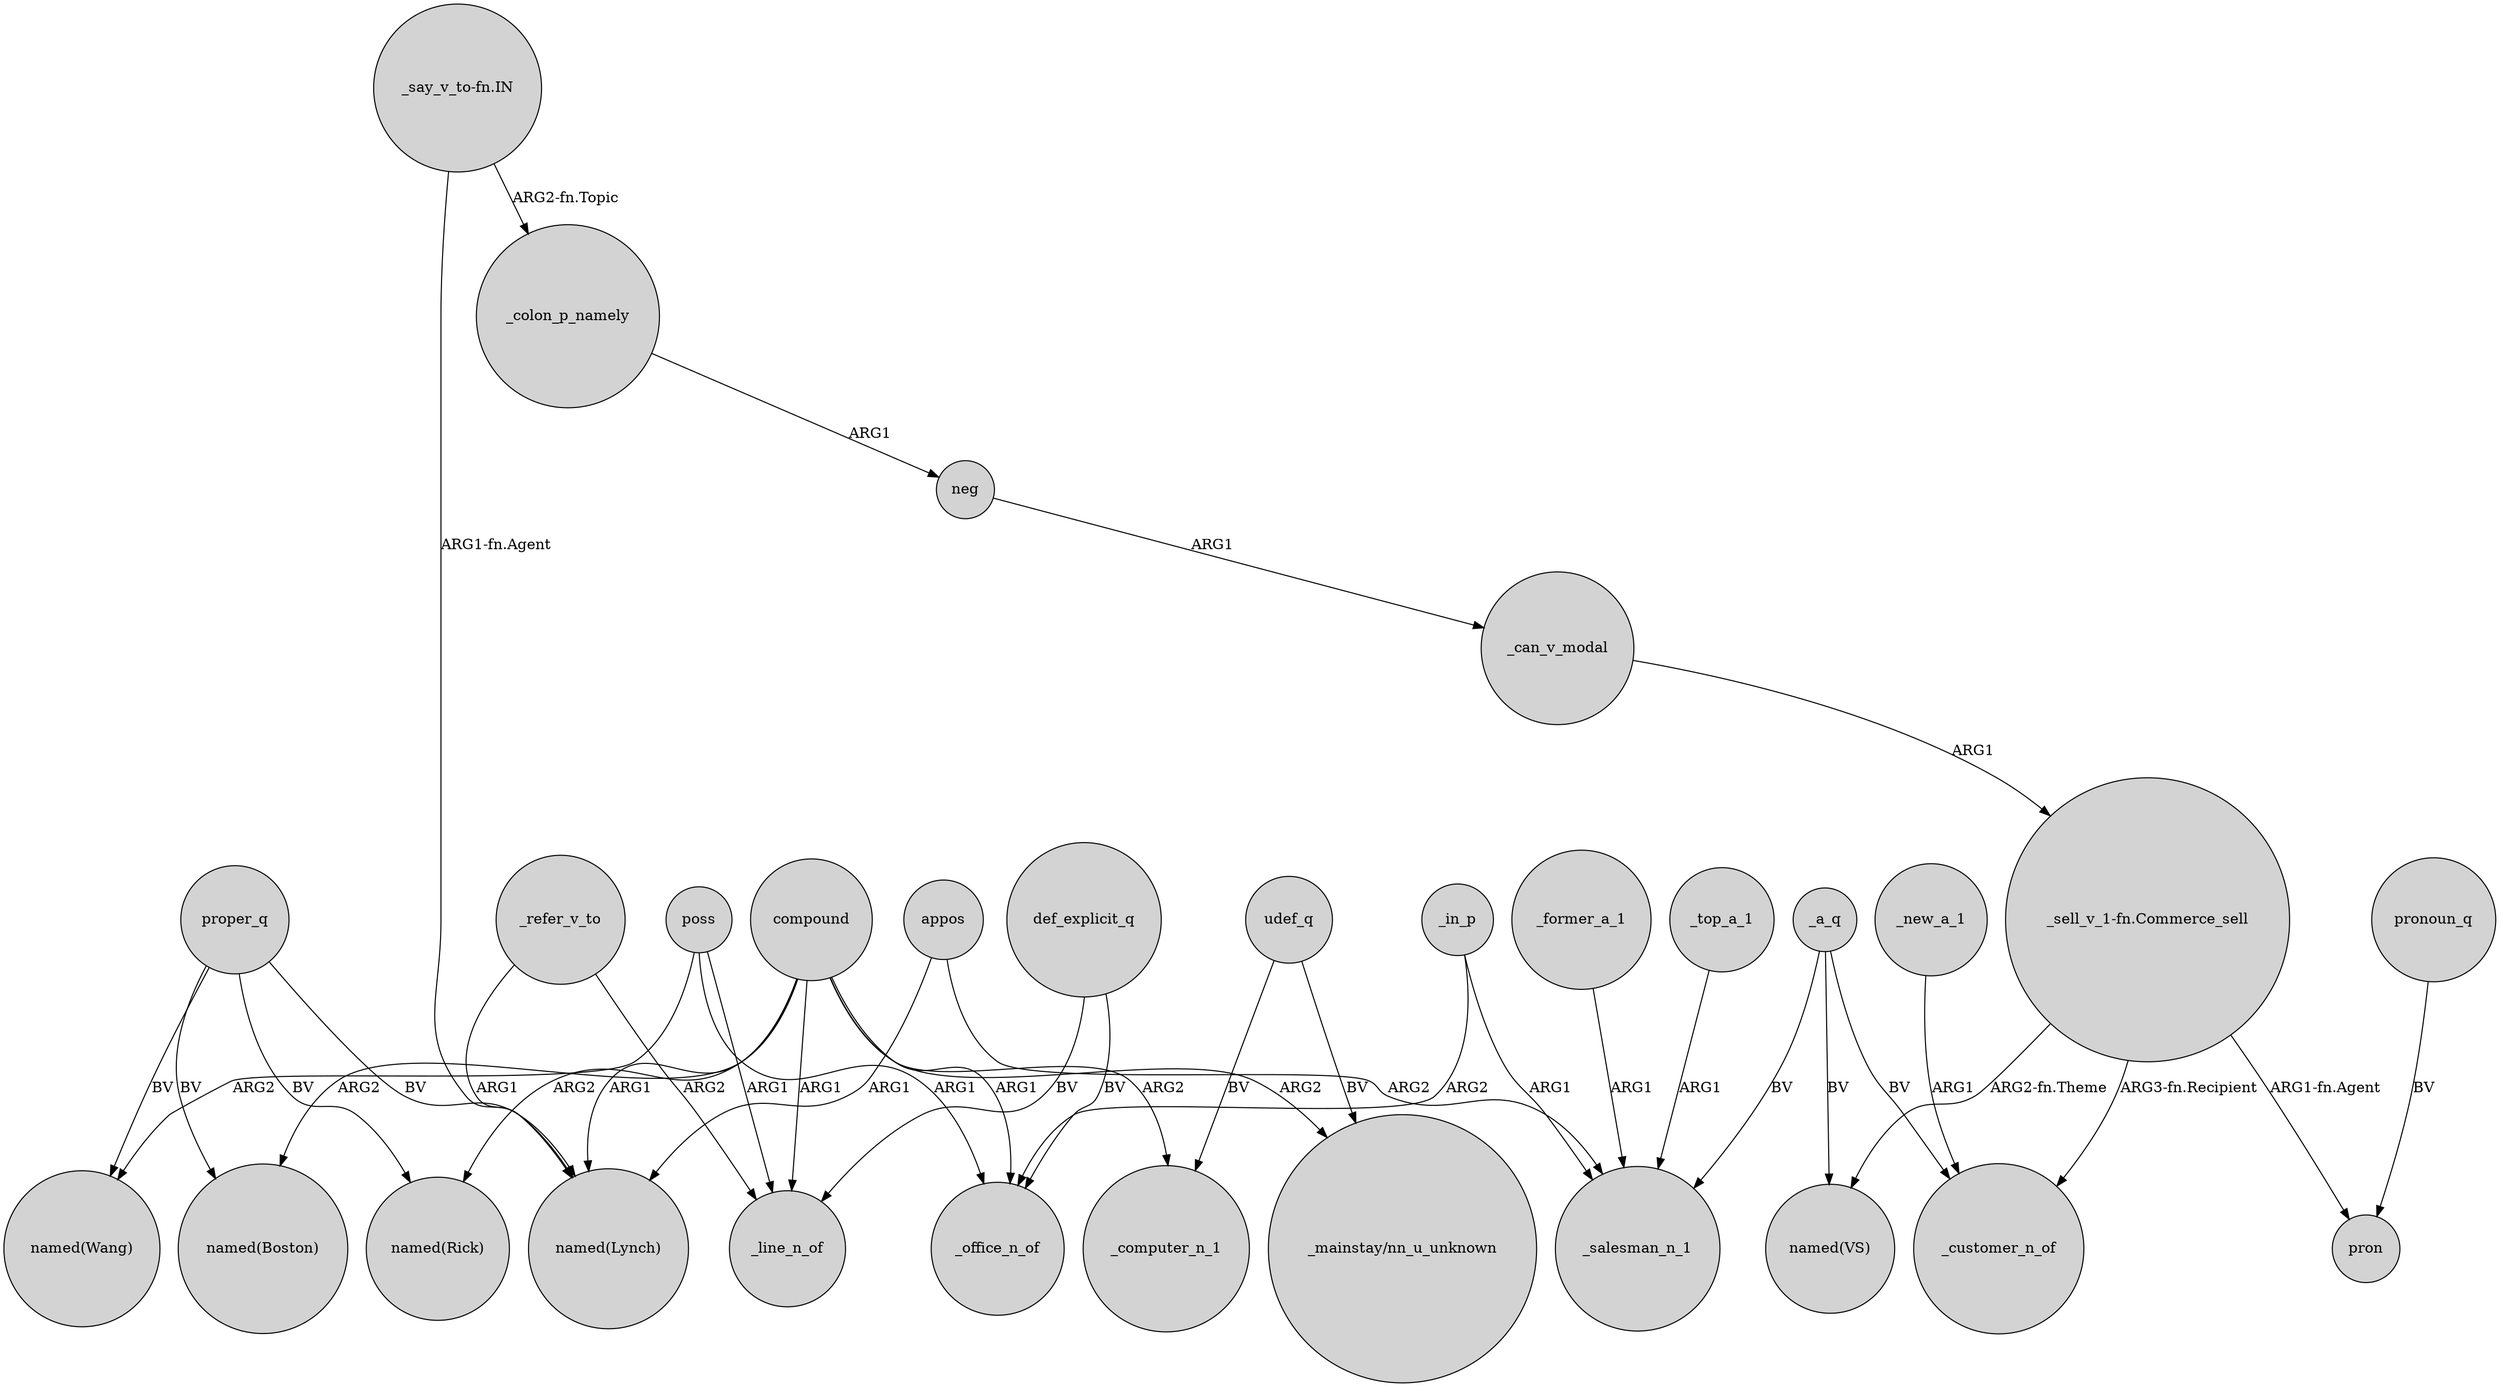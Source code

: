 digraph {
	node [shape=circle style=filled]
	compound -> "named(Lynch)" [label=ARG1]
	proper_q -> "named(Boston)" [label=BV]
	_top_a_1 -> _salesman_n_1 [label=ARG1]
	_colon_p_namely -> neg [label=ARG1]
	def_explicit_q -> _line_n_of [label=BV]
	_refer_v_to -> "named(Lynch)" [label=ARG1]
	def_explicit_q -> _office_n_of [label=BV]
	compound -> "named(Boston)" [label=ARG2]
	proper_q -> "named(Lynch)" [label=BV]
	poss -> "named(Wang)" [label=ARG2]
	"_say_v_to-fn.IN" -> _colon_p_namely [label="ARG2-fn.Topic"]
	"_sell_v_1-fn.Commerce_sell" -> _customer_n_of [label="ARG3-fn.Recipient"]
	appos -> "named(Lynch)" [label=ARG1]
	compound -> "named(Rick)" [label=ARG2]
	compound -> _office_n_of [label=ARG1]
	proper_q -> "named(Wang)" [label=BV]
	udef_q -> _computer_n_1 [label=BV]
	compound -> _computer_n_1 [label=ARG2]
	_a_q -> _salesman_n_1 [label=BV]
	_new_a_1 -> _customer_n_of [label=ARG1]
	_in_p -> _office_n_of [label=ARG2]
	pronoun_q -> pron [label=BV]
	"_say_v_to-fn.IN" -> "named(Lynch)" [label="ARG1-fn.Agent"]
	compound -> _line_n_of [label=ARG1]
	poss -> _line_n_of [label=ARG1]
	poss -> _office_n_of [label=ARG1]
	appos -> _salesman_n_1 [label=ARG2]
	compound -> "_mainstay/nn_u_unknown" [label=ARG2]
	_a_q -> _customer_n_of [label=BV]
	_can_v_modal -> "_sell_v_1-fn.Commerce_sell" [label=ARG1]
	_in_p -> _salesman_n_1 [label=ARG1]
	udef_q -> "_mainstay/nn_u_unknown" [label=BV]
	_former_a_1 -> _salesman_n_1 [label=ARG1]
	"_sell_v_1-fn.Commerce_sell" -> "named(VS)" [label="ARG2-fn.Theme"]
	"_sell_v_1-fn.Commerce_sell" -> pron [label="ARG1-fn.Agent"]
	proper_q -> "named(Rick)" [label=BV]
	_refer_v_to -> _line_n_of [label=ARG2]
	neg -> _can_v_modal [label=ARG1]
	_a_q -> "named(VS)" [label=BV]
}
